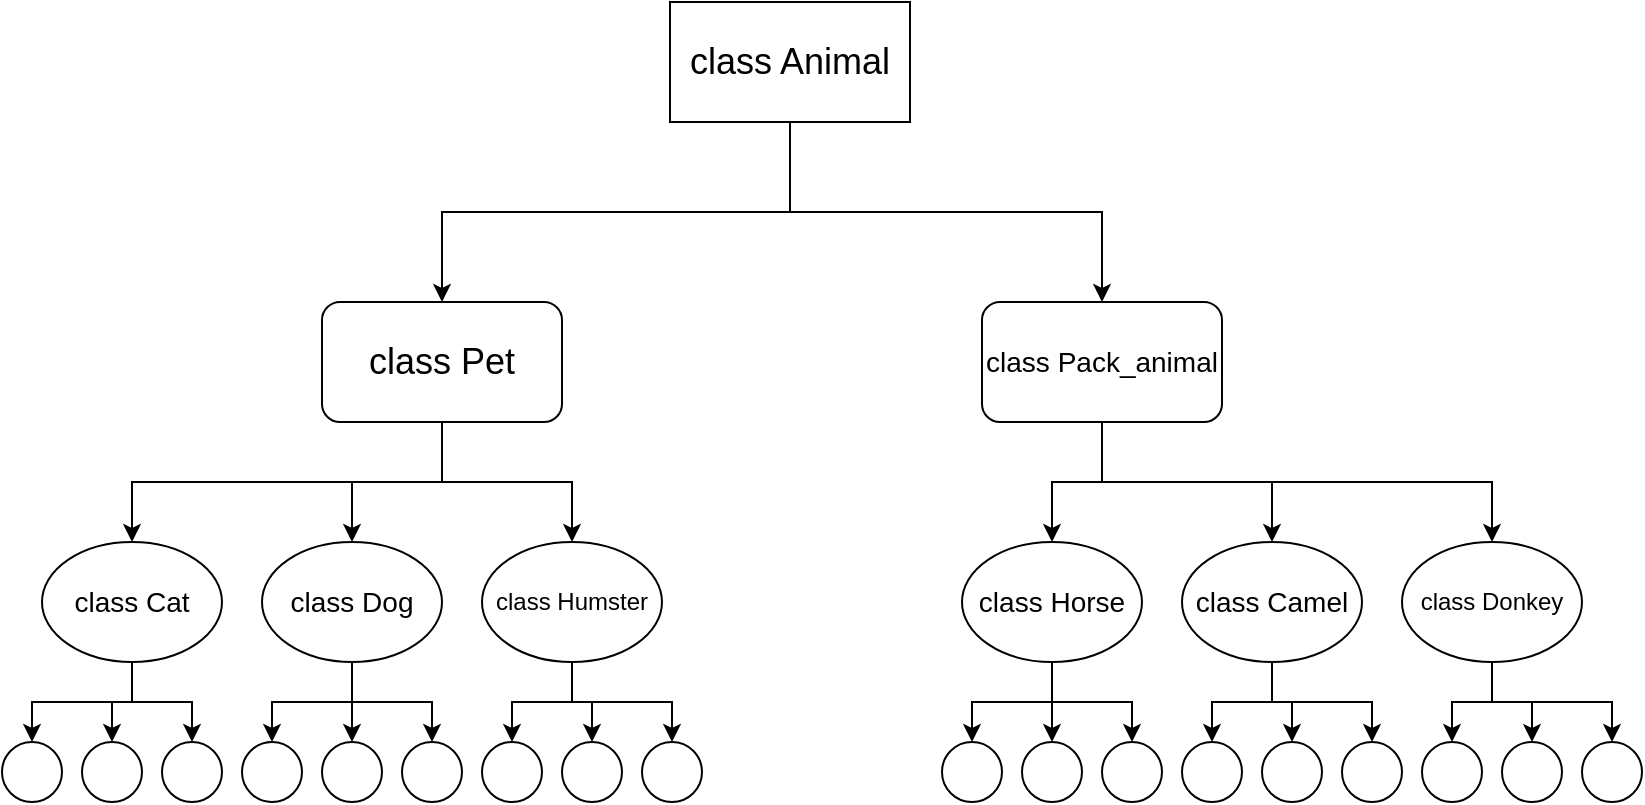 <mxfile version="22.1.11" type="device">
  <diagram id="p3PRGL4ZNCRj2WZDpn7T" name="Страница — 2">
    <mxGraphModel dx="954" dy="674" grid="1" gridSize="10" guides="1" tooltips="1" connect="1" arrows="1" fold="1" page="1" pageScale="1" pageWidth="827" pageHeight="1169" math="0" shadow="0">
      <root>
        <mxCell id="0" />
        <mxCell id="1" parent="0" />
        <mxCell id="Fb7ibTXKHCUQCf8xs71h-17" style="edgeStyle=orthogonalEdgeStyle;rounded=0;orthogonalLoop=1;jettySize=auto;html=1;exitX=0.5;exitY=1;exitDx=0;exitDy=0;" parent="1" source="Fb7ibTXKHCUQCf8xs71h-2" target="Fb7ibTXKHCUQCf8xs71h-3" edge="1">
          <mxGeometry relative="1" as="geometry" />
        </mxCell>
        <mxCell id="Fb7ibTXKHCUQCf8xs71h-18" style="edgeStyle=orthogonalEdgeStyle;rounded=0;orthogonalLoop=1;jettySize=auto;html=1;exitX=0.5;exitY=1;exitDx=0;exitDy=0;" parent="1" source="Fb7ibTXKHCUQCf8xs71h-2" target="Fb7ibTXKHCUQCf8xs71h-4" edge="1">
          <mxGeometry relative="1" as="geometry">
            <Array as="points">
              <mxPoint x="414" y="155" />
              <mxPoint x="570" y="155" />
            </Array>
          </mxGeometry>
        </mxCell>
        <mxCell id="Fb7ibTXKHCUQCf8xs71h-2" value="&lt;font style=&quot;font-size: 18px;&quot;&gt;class Animal&lt;/font&gt;" style="rounded=0;whiteSpace=wrap;html=1;" parent="1" vertex="1">
          <mxGeometry x="354" y="50" width="120" height="60" as="geometry" />
        </mxCell>
        <mxCell id="Fb7ibTXKHCUQCf8xs71h-19" style="edgeStyle=orthogonalEdgeStyle;rounded=0;orthogonalLoop=1;jettySize=auto;html=1;exitX=0.5;exitY=1;exitDx=0;exitDy=0;entryX=0.5;entryY=0;entryDx=0;entryDy=0;" parent="1" source="Fb7ibTXKHCUQCf8xs71h-3" target="Fb7ibTXKHCUQCf8xs71h-5" edge="1">
          <mxGeometry relative="1" as="geometry" />
        </mxCell>
        <mxCell id="Fb7ibTXKHCUQCf8xs71h-20" style="edgeStyle=orthogonalEdgeStyle;rounded=0;orthogonalLoop=1;jettySize=auto;html=1;exitX=0.5;exitY=1;exitDx=0;exitDy=0;entryX=0.5;entryY=0;entryDx=0;entryDy=0;" parent="1" source="Fb7ibTXKHCUQCf8xs71h-3" target="Fb7ibTXKHCUQCf8xs71h-11" edge="1">
          <mxGeometry relative="1" as="geometry" />
        </mxCell>
        <mxCell id="Fb7ibTXKHCUQCf8xs71h-21" style="edgeStyle=orthogonalEdgeStyle;rounded=0;orthogonalLoop=1;jettySize=auto;html=1;exitX=0.5;exitY=1;exitDx=0;exitDy=0;entryX=0.5;entryY=0;entryDx=0;entryDy=0;" parent="1" source="Fb7ibTXKHCUQCf8xs71h-3" target="Fb7ibTXKHCUQCf8xs71h-10" edge="1">
          <mxGeometry relative="1" as="geometry" />
        </mxCell>
        <mxCell id="Fb7ibTXKHCUQCf8xs71h-3" value="&lt;font style=&quot;font-size: 18px;&quot;&gt;class Pet&lt;/font&gt;" style="rounded=1;whiteSpace=wrap;html=1;" parent="1" vertex="1">
          <mxGeometry x="180" y="200" width="120" height="60" as="geometry" />
        </mxCell>
        <mxCell id="Fb7ibTXKHCUQCf8xs71h-22" style="edgeStyle=orthogonalEdgeStyle;rounded=0;orthogonalLoop=1;jettySize=auto;html=1;exitX=0.5;exitY=1;exitDx=0;exitDy=0;entryX=0.5;entryY=0;entryDx=0;entryDy=0;" parent="1" source="Fb7ibTXKHCUQCf8xs71h-4" target="Fb7ibTXKHCUQCf8xs71h-14" edge="1">
          <mxGeometry relative="1" as="geometry" />
        </mxCell>
        <mxCell id="Fb7ibTXKHCUQCf8xs71h-23" style="edgeStyle=orthogonalEdgeStyle;rounded=0;orthogonalLoop=1;jettySize=auto;html=1;exitX=0.5;exitY=1;exitDx=0;exitDy=0;" parent="1" source="Fb7ibTXKHCUQCf8xs71h-4" target="Fb7ibTXKHCUQCf8xs71h-12" edge="1">
          <mxGeometry relative="1" as="geometry" />
        </mxCell>
        <mxCell id="Fb7ibTXKHCUQCf8xs71h-24" style="edgeStyle=orthogonalEdgeStyle;rounded=0;orthogonalLoop=1;jettySize=auto;html=1;exitX=0.5;exitY=1;exitDx=0;exitDy=0;entryX=0.5;entryY=0;entryDx=0;entryDy=0;" parent="1" source="Fb7ibTXKHCUQCf8xs71h-4" target="Fb7ibTXKHCUQCf8xs71h-13" edge="1">
          <mxGeometry relative="1" as="geometry" />
        </mxCell>
        <mxCell id="Fb7ibTXKHCUQCf8xs71h-4" value="&lt;font style=&quot;font-size: 14px;&quot;&gt;class Pack_animal&lt;/font&gt;" style="rounded=1;whiteSpace=wrap;html=1;" parent="1" vertex="1">
          <mxGeometry x="510" y="200" width="120" height="60" as="geometry" />
        </mxCell>
        <mxCell id="Fb7ibTXKHCUQCf8xs71h-46" style="edgeStyle=orthogonalEdgeStyle;rounded=0;orthogonalLoop=1;jettySize=auto;html=1;exitX=0.5;exitY=1;exitDx=0;exitDy=0;entryX=0.5;entryY=0;entryDx=0;entryDy=0;" parent="1" source="Fb7ibTXKHCUQCf8xs71h-5" target="Fb7ibTXKHCUQCf8xs71h-25" edge="1">
          <mxGeometry relative="1" as="geometry" />
        </mxCell>
        <mxCell id="Fb7ibTXKHCUQCf8xs71h-47" style="edgeStyle=orthogonalEdgeStyle;rounded=0;orthogonalLoop=1;jettySize=auto;html=1;exitX=0.5;exitY=1;exitDx=0;exitDy=0;entryX=0.5;entryY=0;entryDx=0;entryDy=0;" parent="1" source="Fb7ibTXKHCUQCf8xs71h-5" target="Fb7ibTXKHCUQCf8xs71h-26" edge="1">
          <mxGeometry relative="1" as="geometry" />
        </mxCell>
        <mxCell id="Fb7ibTXKHCUQCf8xs71h-48" style="edgeStyle=orthogonalEdgeStyle;rounded=0;orthogonalLoop=1;jettySize=auto;html=1;exitX=0.5;exitY=1;exitDx=0;exitDy=0;entryX=0.5;entryY=0;entryDx=0;entryDy=0;" parent="1" source="Fb7ibTXKHCUQCf8xs71h-5" target="Fb7ibTXKHCUQCf8xs71h-27" edge="1">
          <mxGeometry relative="1" as="geometry" />
        </mxCell>
        <mxCell id="Fb7ibTXKHCUQCf8xs71h-5" value="&lt;font style=&quot;font-size: 14px;&quot;&gt;class Cat&lt;/font&gt;" style="ellipse;whiteSpace=wrap;html=1;" parent="1" vertex="1">
          <mxGeometry x="40" y="320" width="90" height="60" as="geometry" />
        </mxCell>
        <mxCell id="Fb7ibTXKHCUQCf8xs71h-49" style="edgeStyle=orthogonalEdgeStyle;rounded=0;orthogonalLoop=1;jettySize=auto;html=1;exitX=0.5;exitY=1;exitDx=0;exitDy=0;entryX=0.5;entryY=0;entryDx=0;entryDy=0;" parent="1" source="Fb7ibTXKHCUQCf8xs71h-10" target="Fb7ibTXKHCUQCf8xs71h-28" edge="1">
          <mxGeometry relative="1" as="geometry" />
        </mxCell>
        <mxCell id="Fb7ibTXKHCUQCf8xs71h-50" style="edgeStyle=orthogonalEdgeStyle;rounded=0;orthogonalLoop=1;jettySize=auto;html=1;exitX=0.5;exitY=1;exitDx=0;exitDy=0;entryX=0.5;entryY=0;entryDx=0;entryDy=0;" parent="1" source="Fb7ibTXKHCUQCf8xs71h-10" target="Fb7ibTXKHCUQCf8xs71h-30" edge="1">
          <mxGeometry relative="1" as="geometry" />
        </mxCell>
        <mxCell id="Fb7ibTXKHCUQCf8xs71h-51" style="edgeStyle=orthogonalEdgeStyle;rounded=0;orthogonalLoop=1;jettySize=auto;html=1;exitX=0.5;exitY=1;exitDx=0;exitDy=0;entryX=0.5;entryY=0;entryDx=0;entryDy=0;" parent="1" source="Fb7ibTXKHCUQCf8xs71h-10" target="Fb7ibTXKHCUQCf8xs71h-29" edge="1">
          <mxGeometry relative="1" as="geometry" />
        </mxCell>
        <mxCell id="Fb7ibTXKHCUQCf8xs71h-10" value="&lt;font style=&quot;font-size: 14px;&quot;&gt;class Dog&lt;/font&gt;" style="ellipse;whiteSpace=wrap;html=1;" parent="1" vertex="1">
          <mxGeometry x="150" y="320" width="90" height="60" as="geometry" />
        </mxCell>
        <mxCell id="Fb7ibTXKHCUQCf8xs71h-52" style="edgeStyle=orthogonalEdgeStyle;rounded=0;orthogonalLoop=1;jettySize=auto;html=1;exitX=0.5;exitY=1;exitDx=0;exitDy=0;entryX=0.5;entryY=0;entryDx=0;entryDy=0;" parent="1" source="Fb7ibTXKHCUQCf8xs71h-11" target="Fb7ibTXKHCUQCf8xs71h-34" edge="1">
          <mxGeometry relative="1" as="geometry" />
        </mxCell>
        <mxCell id="Fb7ibTXKHCUQCf8xs71h-53" style="edgeStyle=orthogonalEdgeStyle;rounded=0;orthogonalLoop=1;jettySize=auto;html=1;exitX=0.5;exitY=1;exitDx=0;exitDy=0;entryX=0.5;entryY=0;entryDx=0;entryDy=0;" parent="1" source="Fb7ibTXKHCUQCf8xs71h-11" target="Fb7ibTXKHCUQCf8xs71h-35" edge="1">
          <mxGeometry relative="1" as="geometry" />
        </mxCell>
        <mxCell id="Fb7ibTXKHCUQCf8xs71h-54" style="edgeStyle=orthogonalEdgeStyle;rounded=0;orthogonalLoop=1;jettySize=auto;html=1;exitX=0.5;exitY=1;exitDx=0;exitDy=0;entryX=0.5;entryY=0;entryDx=0;entryDy=0;" parent="1" source="Fb7ibTXKHCUQCf8xs71h-11" target="Fb7ibTXKHCUQCf8xs71h-36" edge="1">
          <mxGeometry relative="1" as="geometry" />
        </mxCell>
        <mxCell id="Fb7ibTXKHCUQCf8xs71h-11" value="&lt;font style=&quot;font-size: 12px;&quot;&gt;class Humster&lt;/font&gt;" style="ellipse;whiteSpace=wrap;html=1;" parent="1" vertex="1">
          <mxGeometry x="260" y="320" width="90" height="60" as="geometry" />
        </mxCell>
        <mxCell id="Fb7ibTXKHCUQCf8xs71h-55" style="edgeStyle=orthogonalEdgeStyle;rounded=0;orthogonalLoop=1;jettySize=auto;html=1;exitX=0.5;exitY=1;exitDx=0;exitDy=0;entryX=0.5;entryY=0;entryDx=0;entryDy=0;" parent="1" source="Fb7ibTXKHCUQCf8xs71h-12" target="Fb7ibTXKHCUQCf8xs71h-37" edge="1">
          <mxGeometry relative="1" as="geometry" />
        </mxCell>
        <mxCell id="Fb7ibTXKHCUQCf8xs71h-56" style="edgeStyle=orthogonalEdgeStyle;rounded=0;orthogonalLoop=1;jettySize=auto;html=1;exitX=0.5;exitY=1;exitDx=0;exitDy=0;entryX=0.5;entryY=0;entryDx=0;entryDy=0;" parent="1" source="Fb7ibTXKHCUQCf8xs71h-12" target="Fb7ibTXKHCUQCf8xs71h-38" edge="1">
          <mxGeometry relative="1" as="geometry" />
        </mxCell>
        <mxCell id="Fb7ibTXKHCUQCf8xs71h-57" style="edgeStyle=orthogonalEdgeStyle;rounded=0;orthogonalLoop=1;jettySize=auto;html=1;exitX=0.5;exitY=1;exitDx=0;exitDy=0;entryX=0.5;entryY=0;entryDx=0;entryDy=0;" parent="1" source="Fb7ibTXKHCUQCf8xs71h-12" target="Fb7ibTXKHCUQCf8xs71h-39" edge="1">
          <mxGeometry relative="1" as="geometry" />
        </mxCell>
        <mxCell id="Fb7ibTXKHCUQCf8xs71h-12" value="&lt;font style=&quot;font-size: 14px;&quot;&gt;class Horse&lt;/font&gt;" style="ellipse;whiteSpace=wrap;html=1;" parent="1" vertex="1">
          <mxGeometry x="500" y="320" width="90" height="60" as="geometry" />
        </mxCell>
        <mxCell id="Fb7ibTXKHCUQCf8xs71h-58" style="edgeStyle=orthogonalEdgeStyle;rounded=0;orthogonalLoop=1;jettySize=auto;html=1;exitX=0.5;exitY=1;exitDx=0;exitDy=0;entryX=0.5;entryY=0;entryDx=0;entryDy=0;" parent="1" source="Fb7ibTXKHCUQCf8xs71h-13" target="Fb7ibTXKHCUQCf8xs71h-41" edge="1">
          <mxGeometry relative="1" as="geometry" />
        </mxCell>
        <mxCell id="Fb7ibTXKHCUQCf8xs71h-59" style="edgeStyle=orthogonalEdgeStyle;rounded=0;orthogonalLoop=1;jettySize=auto;html=1;exitX=0.5;exitY=1;exitDx=0;exitDy=0;entryX=0.5;entryY=0;entryDx=0;entryDy=0;" parent="1" source="Fb7ibTXKHCUQCf8xs71h-13" target="Fb7ibTXKHCUQCf8xs71h-40" edge="1">
          <mxGeometry relative="1" as="geometry" />
        </mxCell>
        <mxCell id="Fb7ibTXKHCUQCf8xs71h-60" style="edgeStyle=orthogonalEdgeStyle;rounded=0;orthogonalLoop=1;jettySize=auto;html=1;exitX=0.5;exitY=1;exitDx=0;exitDy=0;entryX=0.5;entryY=0;entryDx=0;entryDy=0;" parent="1" source="Fb7ibTXKHCUQCf8xs71h-13" target="Fb7ibTXKHCUQCf8xs71h-42" edge="1">
          <mxGeometry relative="1" as="geometry" />
        </mxCell>
        <mxCell id="Fb7ibTXKHCUQCf8xs71h-13" value="&lt;font style=&quot;font-size: 14px;&quot;&gt;class Camel&lt;/font&gt;" style="ellipse;whiteSpace=wrap;html=1;" parent="1" vertex="1">
          <mxGeometry x="610" y="320" width="90" height="60" as="geometry" />
        </mxCell>
        <mxCell id="Fb7ibTXKHCUQCf8xs71h-61" style="edgeStyle=orthogonalEdgeStyle;rounded=0;orthogonalLoop=1;jettySize=auto;html=1;exitX=0.5;exitY=1;exitDx=0;exitDy=0;entryX=0.5;entryY=0;entryDx=0;entryDy=0;" parent="1" source="Fb7ibTXKHCUQCf8xs71h-14" target="Fb7ibTXKHCUQCf8xs71h-43" edge="1">
          <mxGeometry relative="1" as="geometry" />
        </mxCell>
        <mxCell id="Fb7ibTXKHCUQCf8xs71h-62" style="edgeStyle=orthogonalEdgeStyle;rounded=0;orthogonalLoop=1;jettySize=auto;html=1;exitX=0.5;exitY=1;exitDx=0;exitDy=0;entryX=0.5;entryY=0;entryDx=0;entryDy=0;" parent="1" source="Fb7ibTXKHCUQCf8xs71h-14" target="Fb7ibTXKHCUQCf8xs71h-45" edge="1">
          <mxGeometry relative="1" as="geometry" />
        </mxCell>
        <mxCell id="Fb7ibTXKHCUQCf8xs71h-63" style="edgeStyle=orthogonalEdgeStyle;rounded=0;orthogonalLoop=1;jettySize=auto;html=1;exitX=0.5;exitY=1;exitDx=0;exitDy=0;entryX=0.5;entryY=0;entryDx=0;entryDy=0;" parent="1" source="Fb7ibTXKHCUQCf8xs71h-14" target="Fb7ibTXKHCUQCf8xs71h-44" edge="1">
          <mxGeometry relative="1" as="geometry" />
        </mxCell>
        <mxCell id="Fb7ibTXKHCUQCf8xs71h-14" value="class Donkey" style="ellipse;whiteSpace=wrap;html=1;" parent="1" vertex="1">
          <mxGeometry x="720" y="320" width="90" height="60" as="geometry" />
        </mxCell>
        <mxCell id="Fb7ibTXKHCUQCf8xs71h-25" value="" style="ellipse;whiteSpace=wrap;html=1;aspect=fixed;" parent="1" vertex="1">
          <mxGeometry x="20" y="420" width="30" height="30" as="geometry" />
        </mxCell>
        <mxCell id="Fb7ibTXKHCUQCf8xs71h-26" value="" style="ellipse;whiteSpace=wrap;html=1;aspect=fixed;" parent="1" vertex="1">
          <mxGeometry x="60" y="420" width="30" height="30" as="geometry" />
        </mxCell>
        <mxCell id="Fb7ibTXKHCUQCf8xs71h-27" value="" style="ellipse;whiteSpace=wrap;html=1;aspect=fixed;" parent="1" vertex="1">
          <mxGeometry x="100" y="420" width="30" height="30" as="geometry" />
        </mxCell>
        <mxCell id="Fb7ibTXKHCUQCf8xs71h-28" value="" style="ellipse;whiteSpace=wrap;html=1;aspect=fixed;" parent="1" vertex="1">
          <mxGeometry x="140" y="420" width="30" height="30" as="geometry" />
        </mxCell>
        <mxCell id="Fb7ibTXKHCUQCf8xs71h-29" value="" style="ellipse;whiteSpace=wrap;html=1;aspect=fixed;" parent="1" vertex="1">
          <mxGeometry x="180" y="420" width="30" height="30" as="geometry" />
        </mxCell>
        <mxCell id="Fb7ibTXKHCUQCf8xs71h-30" value="" style="ellipse;whiteSpace=wrap;html=1;aspect=fixed;" parent="1" vertex="1">
          <mxGeometry x="220" y="420" width="30" height="30" as="geometry" />
        </mxCell>
        <mxCell id="Fb7ibTXKHCUQCf8xs71h-34" value="" style="ellipse;whiteSpace=wrap;html=1;aspect=fixed;" parent="1" vertex="1">
          <mxGeometry x="260" y="420" width="30" height="30" as="geometry" />
        </mxCell>
        <mxCell id="Fb7ibTXKHCUQCf8xs71h-35" value="" style="ellipse;whiteSpace=wrap;html=1;aspect=fixed;" parent="1" vertex="1">
          <mxGeometry x="300" y="420" width="30" height="30" as="geometry" />
        </mxCell>
        <mxCell id="Fb7ibTXKHCUQCf8xs71h-36" value="" style="ellipse;whiteSpace=wrap;html=1;aspect=fixed;" parent="1" vertex="1">
          <mxGeometry x="340" y="420" width="30" height="30" as="geometry" />
        </mxCell>
        <mxCell id="Fb7ibTXKHCUQCf8xs71h-37" value="" style="ellipse;whiteSpace=wrap;html=1;aspect=fixed;" parent="1" vertex="1">
          <mxGeometry x="490" y="420" width="30" height="30" as="geometry" />
        </mxCell>
        <mxCell id="Fb7ibTXKHCUQCf8xs71h-38" value="" style="ellipse;whiteSpace=wrap;html=1;aspect=fixed;" parent="1" vertex="1">
          <mxGeometry x="530" y="420" width="30" height="30" as="geometry" />
        </mxCell>
        <mxCell id="Fb7ibTXKHCUQCf8xs71h-39" value="" style="ellipse;whiteSpace=wrap;html=1;aspect=fixed;" parent="1" vertex="1">
          <mxGeometry x="570" y="420" width="30" height="30" as="geometry" />
        </mxCell>
        <mxCell id="Fb7ibTXKHCUQCf8xs71h-40" value="" style="ellipse;whiteSpace=wrap;html=1;aspect=fixed;" parent="1" vertex="1">
          <mxGeometry x="610" y="420" width="30" height="30" as="geometry" />
        </mxCell>
        <mxCell id="Fb7ibTXKHCUQCf8xs71h-41" value="" style="ellipse;whiteSpace=wrap;html=1;aspect=fixed;" parent="1" vertex="1">
          <mxGeometry x="650" y="420" width="30" height="30" as="geometry" />
        </mxCell>
        <mxCell id="Fb7ibTXKHCUQCf8xs71h-42" value="" style="ellipse;whiteSpace=wrap;html=1;aspect=fixed;" parent="1" vertex="1">
          <mxGeometry x="690" y="420" width="30" height="30" as="geometry" />
        </mxCell>
        <mxCell id="Fb7ibTXKHCUQCf8xs71h-43" value="" style="ellipse;whiteSpace=wrap;html=1;aspect=fixed;" parent="1" vertex="1">
          <mxGeometry x="730" y="420" width="30" height="30" as="geometry" />
        </mxCell>
        <mxCell id="Fb7ibTXKHCUQCf8xs71h-44" value="" style="ellipse;whiteSpace=wrap;html=1;aspect=fixed;" parent="1" vertex="1">
          <mxGeometry x="770" y="420" width="30" height="30" as="geometry" />
        </mxCell>
        <mxCell id="Fb7ibTXKHCUQCf8xs71h-45" value="" style="ellipse;whiteSpace=wrap;html=1;aspect=fixed;" parent="1" vertex="1">
          <mxGeometry x="810" y="420" width="30" height="30" as="geometry" />
        </mxCell>
      </root>
    </mxGraphModel>
  </diagram>
</mxfile>

